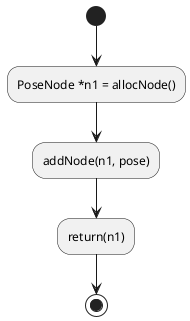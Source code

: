 @startuml

/'
    add node to pose graph
    input1: const Pose2D &pose
    return: PoseNode*
'/

(*) --> "PoseNode *n1 = allocNode()"
--> "addNode(n1, pose)"
--> "return(n1)"
--> (*)

@enduml